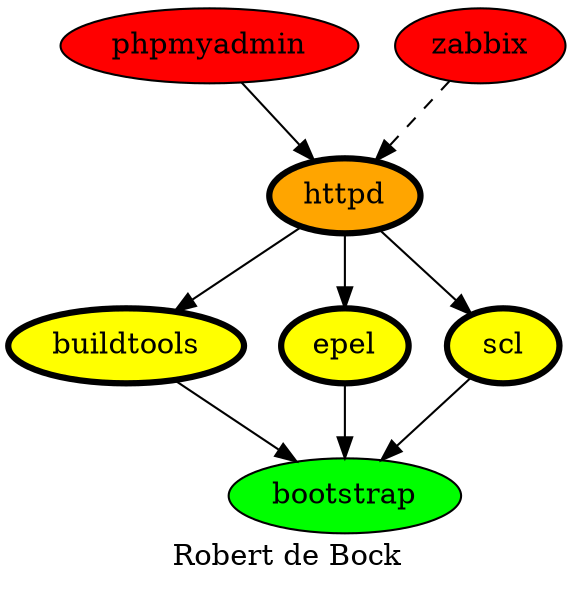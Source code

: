 digraph PhiloDilemma {
  label = "Robert de Bock" ;
  overlap=false
  {
    bootstrap [fillcolor=green style=filled]
    buildtools [fillcolor=yellow style=filled penwidth=3]
    epel [fillcolor=yellow style=filled penwidth=3]
    scl [fillcolor=yellow style=filled penwidth=3]
    httpd [fillcolor=orange style=filled penwidth=3]
    phpmyadmin [fillcolor=red style=filled]
    zabbix [fillcolor=red style=filled]
  }
  {buildtools epel scl} -> bootstrap
  httpd -> {buildtools epel scl}
  phpmyadmin -> httpd
  zabbix -> httpd [style=dashed]
}
